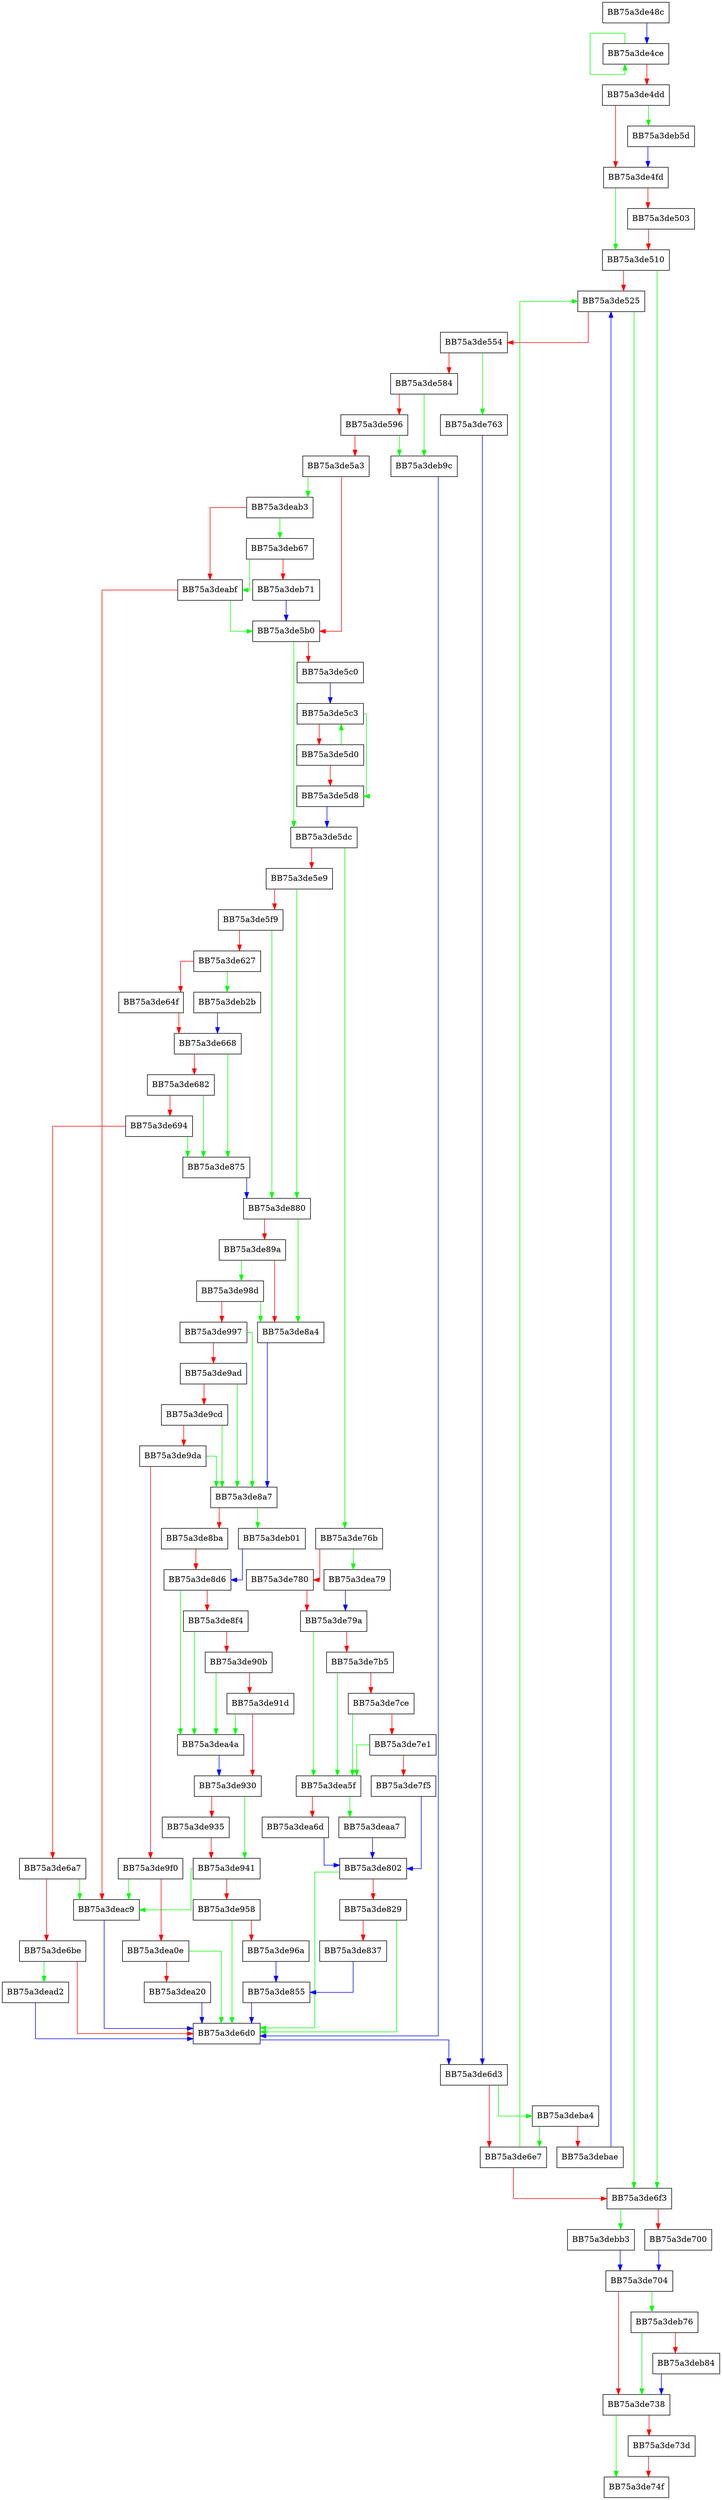 digraph ScanWorker {
  node [shape="box"];
  graph [splines=ortho];
  BB75a3de48c -> BB75a3de4ce [color="blue"];
  BB75a3de4ce -> BB75a3de4ce [color="green"];
  BB75a3de4ce -> BB75a3de4dd [color="red"];
  BB75a3de4dd -> BB75a3deb5d [color="green"];
  BB75a3de4dd -> BB75a3de4fd [color="red"];
  BB75a3de4fd -> BB75a3de510 [color="green"];
  BB75a3de4fd -> BB75a3de503 [color="red"];
  BB75a3de503 -> BB75a3de510 [color="red"];
  BB75a3de510 -> BB75a3de6f3 [color="green"];
  BB75a3de510 -> BB75a3de525 [color="red"];
  BB75a3de525 -> BB75a3de6f3 [color="green"];
  BB75a3de525 -> BB75a3de554 [color="red"];
  BB75a3de554 -> BB75a3de763 [color="green"];
  BB75a3de554 -> BB75a3de584 [color="red"];
  BB75a3de584 -> BB75a3deb9c [color="green"];
  BB75a3de584 -> BB75a3de596 [color="red"];
  BB75a3de596 -> BB75a3deb9c [color="green"];
  BB75a3de596 -> BB75a3de5a3 [color="red"];
  BB75a3de5a3 -> BB75a3deab3 [color="green"];
  BB75a3de5a3 -> BB75a3de5b0 [color="red"];
  BB75a3de5b0 -> BB75a3de5dc [color="green"];
  BB75a3de5b0 -> BB75a3de5c0 [color="red"];
  BB75a3de5c0 -> BB75a3de5c3 [color="blue"];
  BB75a3de5c3 -> BB75a3de5d8 [color="green"];
  BB75a3de5c3 -> BB75a3de5d0 [color="red"];
  BB75a3de5d0 -> BB75a3de5c3 [color="green"];
  BB75a3de5d0 -> BB75a3de5d8 [color="red"];
  BB75a3de5d8 -> BB75a3de5dc [color="blue"];
  BB75a3de5dc -> BB75a3de76b [color="green"];
  BB75a3de5dc -> BB75a3de5e9 [color="red"];
  BB75a3de5e9 -> BB75a3de880 [color="green"];
  BB75a3de5e9 -> BB75a3de5f9 [color="red"];
  BB75a3de5f9 -> BB75a3de880 [color="green"];
  BB75a3de5f9 -> BB75a3de627 [color="red"];
  BB75a3de627 -> BB75a3deb2b [color="green"];
  BB75a3de627 -> BB75a3de64f [color="red"];
  BB75a3de64f -> BB75a3de668 [color="red"];
  BB75a3de668 -> BB75a3de875 [color="green"];
  BB75a3de668 -> BB75a3de682 [color="red"];
  BB75a3de682 -> BB75a3de875 [color="green"];
  BB75a3de682 -> BB75a3de694 [color="red"];
  BB75a3de694 -> BB75a3de875 [color="green"];
  BB75a3de694 -> BB75a3de6a7 [color="red"];
  BB75a3de6a7 -> BB75a3deac9 [color="green"];
  BB75a3de6a7 -> BB75a3de6be [color="red"];
  BB75a3de6be -> BB75a3dead2 [color="green"];
  BB75a3de6be -> BB75a3de6d0 [color="red"];
  BB75a3de6d0 -> BB75a3de6d3 [color="blue"];
  BB75a3de6d3 -> BB75a3deba4 [color="green"];
  BB75a3de6d3 -> BB75a3de6e7 [color="red"];
  BB75a3de6e7 -> BB75a3de525 [color="green"];
  BB75a3de6e7 -> BB75a3de6f3 [color="red"];
  BB75a3de6f3 -> BB75a3debb3 [color="green"];
  BB75a3de6f3 -> BB75a3de700 [color="red"];
  BB75a3de700 -> BB75a3de704 [color="blue"];
  BB75a3de704 -> BB75a3deb76 [color="green"];
  BB75a3de704 -> BB75a3de738 [color="red"];
  BB75a3de738 -> BB75a3de74f [color="green"];
  BB75a3de738 -> BB75a3de73d [color="red"];
  BB75a3de73d -> BB75a3de74f [color="red"];
  BB75a3de763 -> BB75a3de6d3 [color="blue"];
  BB75a3de76b -> BB75a3dea79 [color="green"];
  BB75a3de76b -> BB75a3de780 [color="red"];
  BB75a3de780 -> BB75a3de79a [color="red"];
  BB75a3de79a -> BB75a3dea5f [color="green"];
  BB75a3de79a -> BB75a3de7b5 [color="red"];
  BB75a3de7b5 -> BB75a3dea5f [color="green"];
  BB75a3de7b5 -> BB75a3de7ce [color="red"];
  BB75a3de7ce -> BB75a3dea5f [color="green"];
  BB75a3de7ce -> BB75a3de7e1 [color="red"];
  BB75a3de7e1 -> BB75a3dea5f [color="green"];
  BB75a3de7e1 -> BB75a3de7f5 [color="red"];
  BB75a3de7f5 -> BB75a3de802 [color="blue"];
  BB75a3de802 -> BB75a3de6d0 [color="green"];
  BB75a3de802 -> BB75a3de829 [color="red"];
  BB75a3de829 -> BB75a3de6d0 [color="green"];
  BB75a3de829 -> BB75a3de837 [color="red"];
  BB75a3de837 -> BB75a3de855 [color="blue"];
  BB75a3de855 -> BB75a3de6d0 [color="blue"];
  BB75a3de875 -> BB75a3de880 [color="blue"];
  BB75a3de880 -> BB75a3de8a4 [color="green"];
  BB75a3de880 -> BB75a3de89a [color="red"];
  BB75a3de89a -> BB75a3de98d [color="green"];
  BB75a3de89a -> BB75a3de8a4 [color="red"];
  BB75a3de8a4 -> BB75a3de8a7 [color="blue"];
  BB75a3de8a7 -> BB75a3deb01 [color="green"];
  BB75a3de8a7 -> BB75a3de8ba [color="red"];
  BB75a3de8ba -> BB75a3de8d6 [color="red"];
  BB75a3de8d6 -> BB75a3dea4a [color="green"];
  BB75a3de8d6 -> BB75a3de8f4 [color="red"];
  BB75a3de8f4 -> BB75a3dea4a [color="green"];
  BB75a3de8f4 -> BB75a3de90b [color="red"];
  BB75a3de90b -> BB75a3dea4a [color="green"];
  BB75a3de90b -> BB75a3de91d [color="red"];
  BB75a3de91d -> BB75a3dea4a [color="green"];
  BB75a3de91d -> BB75a3de930 [color="red"];
  BB75a3de930 -> BB75a3de941 [color="green"];
  BB75a3de930 -> BB75a3de935 [color="red"];
  BB75a3de935 -> BB75a3de941 [color="red"];
  BB75a3de941 -> BB75a3deac9 [color="green"];
  BB75a3de941 -> BB75a3de958 [color="red"];
  BB75a3de958 -> BB75a3de6d0 [color="green"];
  BB75a3de958 -> BB75a3de96a [color="red"];
  BB75a3de96a -> BB75a3de855 [color="blue"];
  BB75a3de98d -> BB75a3de8a4 [color="green"];
  BB75a3de98d -> BB75a3de997 [color="red"];
  BB75a3de997 -> BB75a3de8a7 [color="green"];
  BB75a3de997 -> BB75a3de9ad [color="red"];
  BB75a3de9ad -> BB75a3de8a7 [color="green"];
  BB75a3de9ad -> BB75a3de9cd [color="red"];
  BB75a3de9cd -> BB75a3de8a7 [color="green"];
  BB75a3de9cd -> BB75a3de9da [color="red"];
  BB75a3de9da -> BB75a3de8a7 [color="green"];
  BB75a3de9da -> BB75a3de9f0 [color="red"];
  BB75a3de9f0 -> BB75a3deac9 [color="green"];
  BB75a3de9f0 -> BB75a3dea0e [color="red"];
  BB75a3dea0e -> BB75a3de6d0 [color="green"];
  BB75a3dea0e -> BB75a3dea20 [color="red"];
  BB75a3dea20 -> BB75a3de6d0 [color="blue"];
  BB75a3dea4a -> BB75a3de930 [color="blue"];
  BB75a3dea5f -> BB75a3deaa7 [color="green"];
  BB75a3dea5f -> BB75a3dea6d [color="red"];
  BB75a3dea6d -> BB75a3de802 [color="blue"];
  BB75a3dea79 -> BB75a3de79a [color="blue"];
  BB75a3deaa7 -> BB75a3de802 [color="blue"];
  BB75a3deab3 -> BB75a3deb67 [color="green"];
  BB75a3deab3 -> BB75a3deabf [color="red"];
  BB75a3deabf -> BB75a3de5b0 [color="green"];
  BB75a3deabf -> BB75a3deac9 [color="red"];
  BB75a3deac9 -> BB75a3de6d0 [color="blue"];
  BB75a3dead2 -> BB75a3de6d0 [color="blue"];
  BB75a3deb01 -> BB75a3de8d6 [color="blue"];
  BB75a3deb2b -> BB75a3de668 [color="blue"];
  BB75a3deb5d -> BB75a3de4fd [color="blue"];
  BB75a3deb67 -> BB75a3deabf [color="green"];
  BB75a3deb67 -> BB75a3deb71 [color="red"];
  BB75a3deb71 -> BB75a3de5b0 [color="blue"];
  BB75a3deb76 -> BB75a3de738 [color="green"];
  BB75a3deb76 -> BB75a3deb84 [color="red"];
  BB75a3deb84 -> BB75a3de738 [color="blue"];
  BB75a3deb9c -> BB75a3de6d0 [color="blue"];
  BB75a3deba4 -> BB75a3de6e7 [color="green"];
  BB75a3deba4 -> BB75a3debae [color="red"];
  BB75a3debae -> BB75a3de525 [color="blue"];
  BB75a3debb3 -> BB75a3de704 [color="blue"];
}